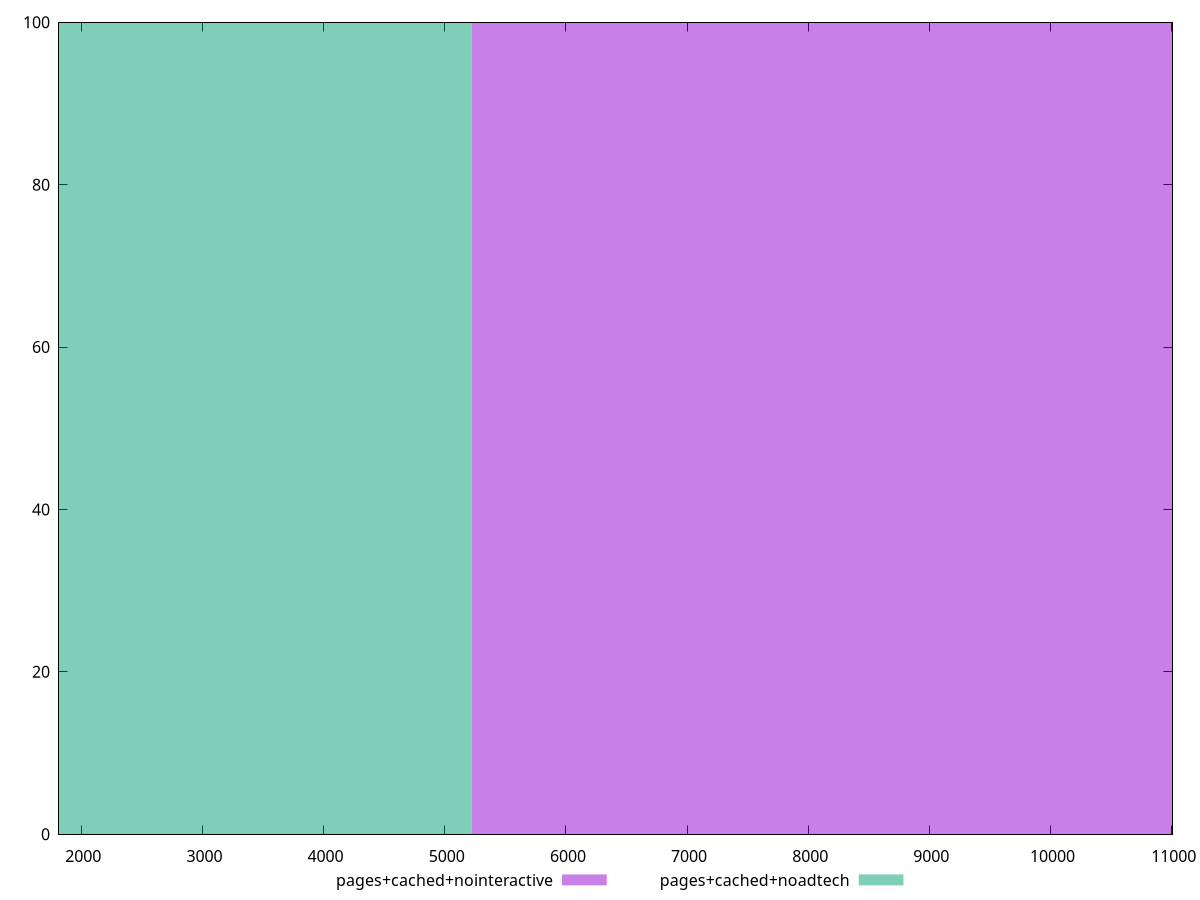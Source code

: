 reset

$pagesCachedNointeractive <<EOF
10445.585604884349 100
EOF

$pagesCachedNoadtech <<EOF
0 100
EOF

set key outside below
set boxwidth 10445.585604884349
set xrange [1816:11007]
set yrange [0:100]
set style fill transparent solid 0.5 noborder
set terminal svg size 640, 500 enhanced background rgb 'white'
set output "report_00007_2020-12-11T15:55:29.892Z/metrics/comparison/histogram/3_vs_4.svg"

plot $pagesCachedNointeractive title "pages+cached+nointeractive" with boxes, \
     $pagesCachedNoadtech title "pages+cached+noadtech" with boxes

reset
